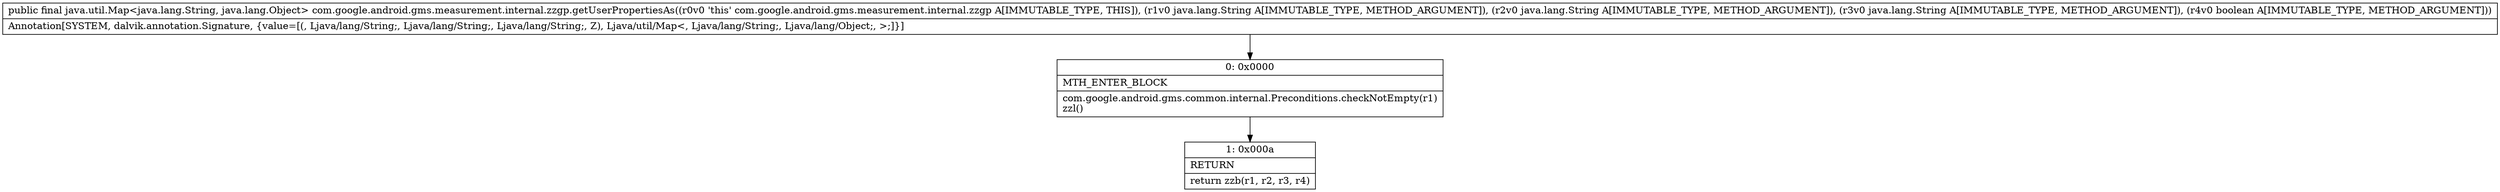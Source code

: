 digraph "CFG forcom.google.android.gms.measurement.internal.zzgp.getUserPropertiesAs(Ljava\/lang\/String;Ljava\/lang\/String;Ljava\/lang\/String;Z)Ljava\/util\/Map;" {
Node_0 [shape=record,label="{0\:\ 0x0000|MTH_ENTER_BLOCK\l|com.google.android.gms.common.internal.Preconditions.checkNotEmpty(r1)\lzzl()\l}"];
Node_1 [shape=record,label="{1\:\ 0x000a|RETURN\l|return zzb(r1, r2, r3, r4)\l}"];
MethodNode[shape=record,label="{public final java.util.Map\<java.lang.String, java.lang.Object\> com.google.android.gms.measurement.internal.zzgp.getUserPropertiesAs((r0v0 'this' com.google.android.gms.measurement.internal.zzgp A[IMMUTABLE_TYPE, THIS]), (r1v0 java.lang.String A[IMMUTABLE_TYPE, METHOD_ARGUMENT]), (r2v0 java.lang.String A[IMMUTABLE_TYPE, METHOD_ARGUMENT]), (r3v0 java.lang.String A[IMMUTABLE_TYPE, METHOD_ARGUMENT]), (r4v0 boolean A[IMMUTABLE_TYPE, METHOD_ARGUMENT]))  | Annotation[SYSTEM, dalvik.annotation.Signature, \{value=[(, Ljava\/lang\/String;, Ljava\/lang\/String;, Ljava\/lang\/String;, Z), Ljava\/util\/Map\<, Ljava\/lang\/String;, Ljava\/lang\/Object;, \>;]\}]\l}"];
MethodNode -> Node_0;
Node_0 -> Node_1;
}

